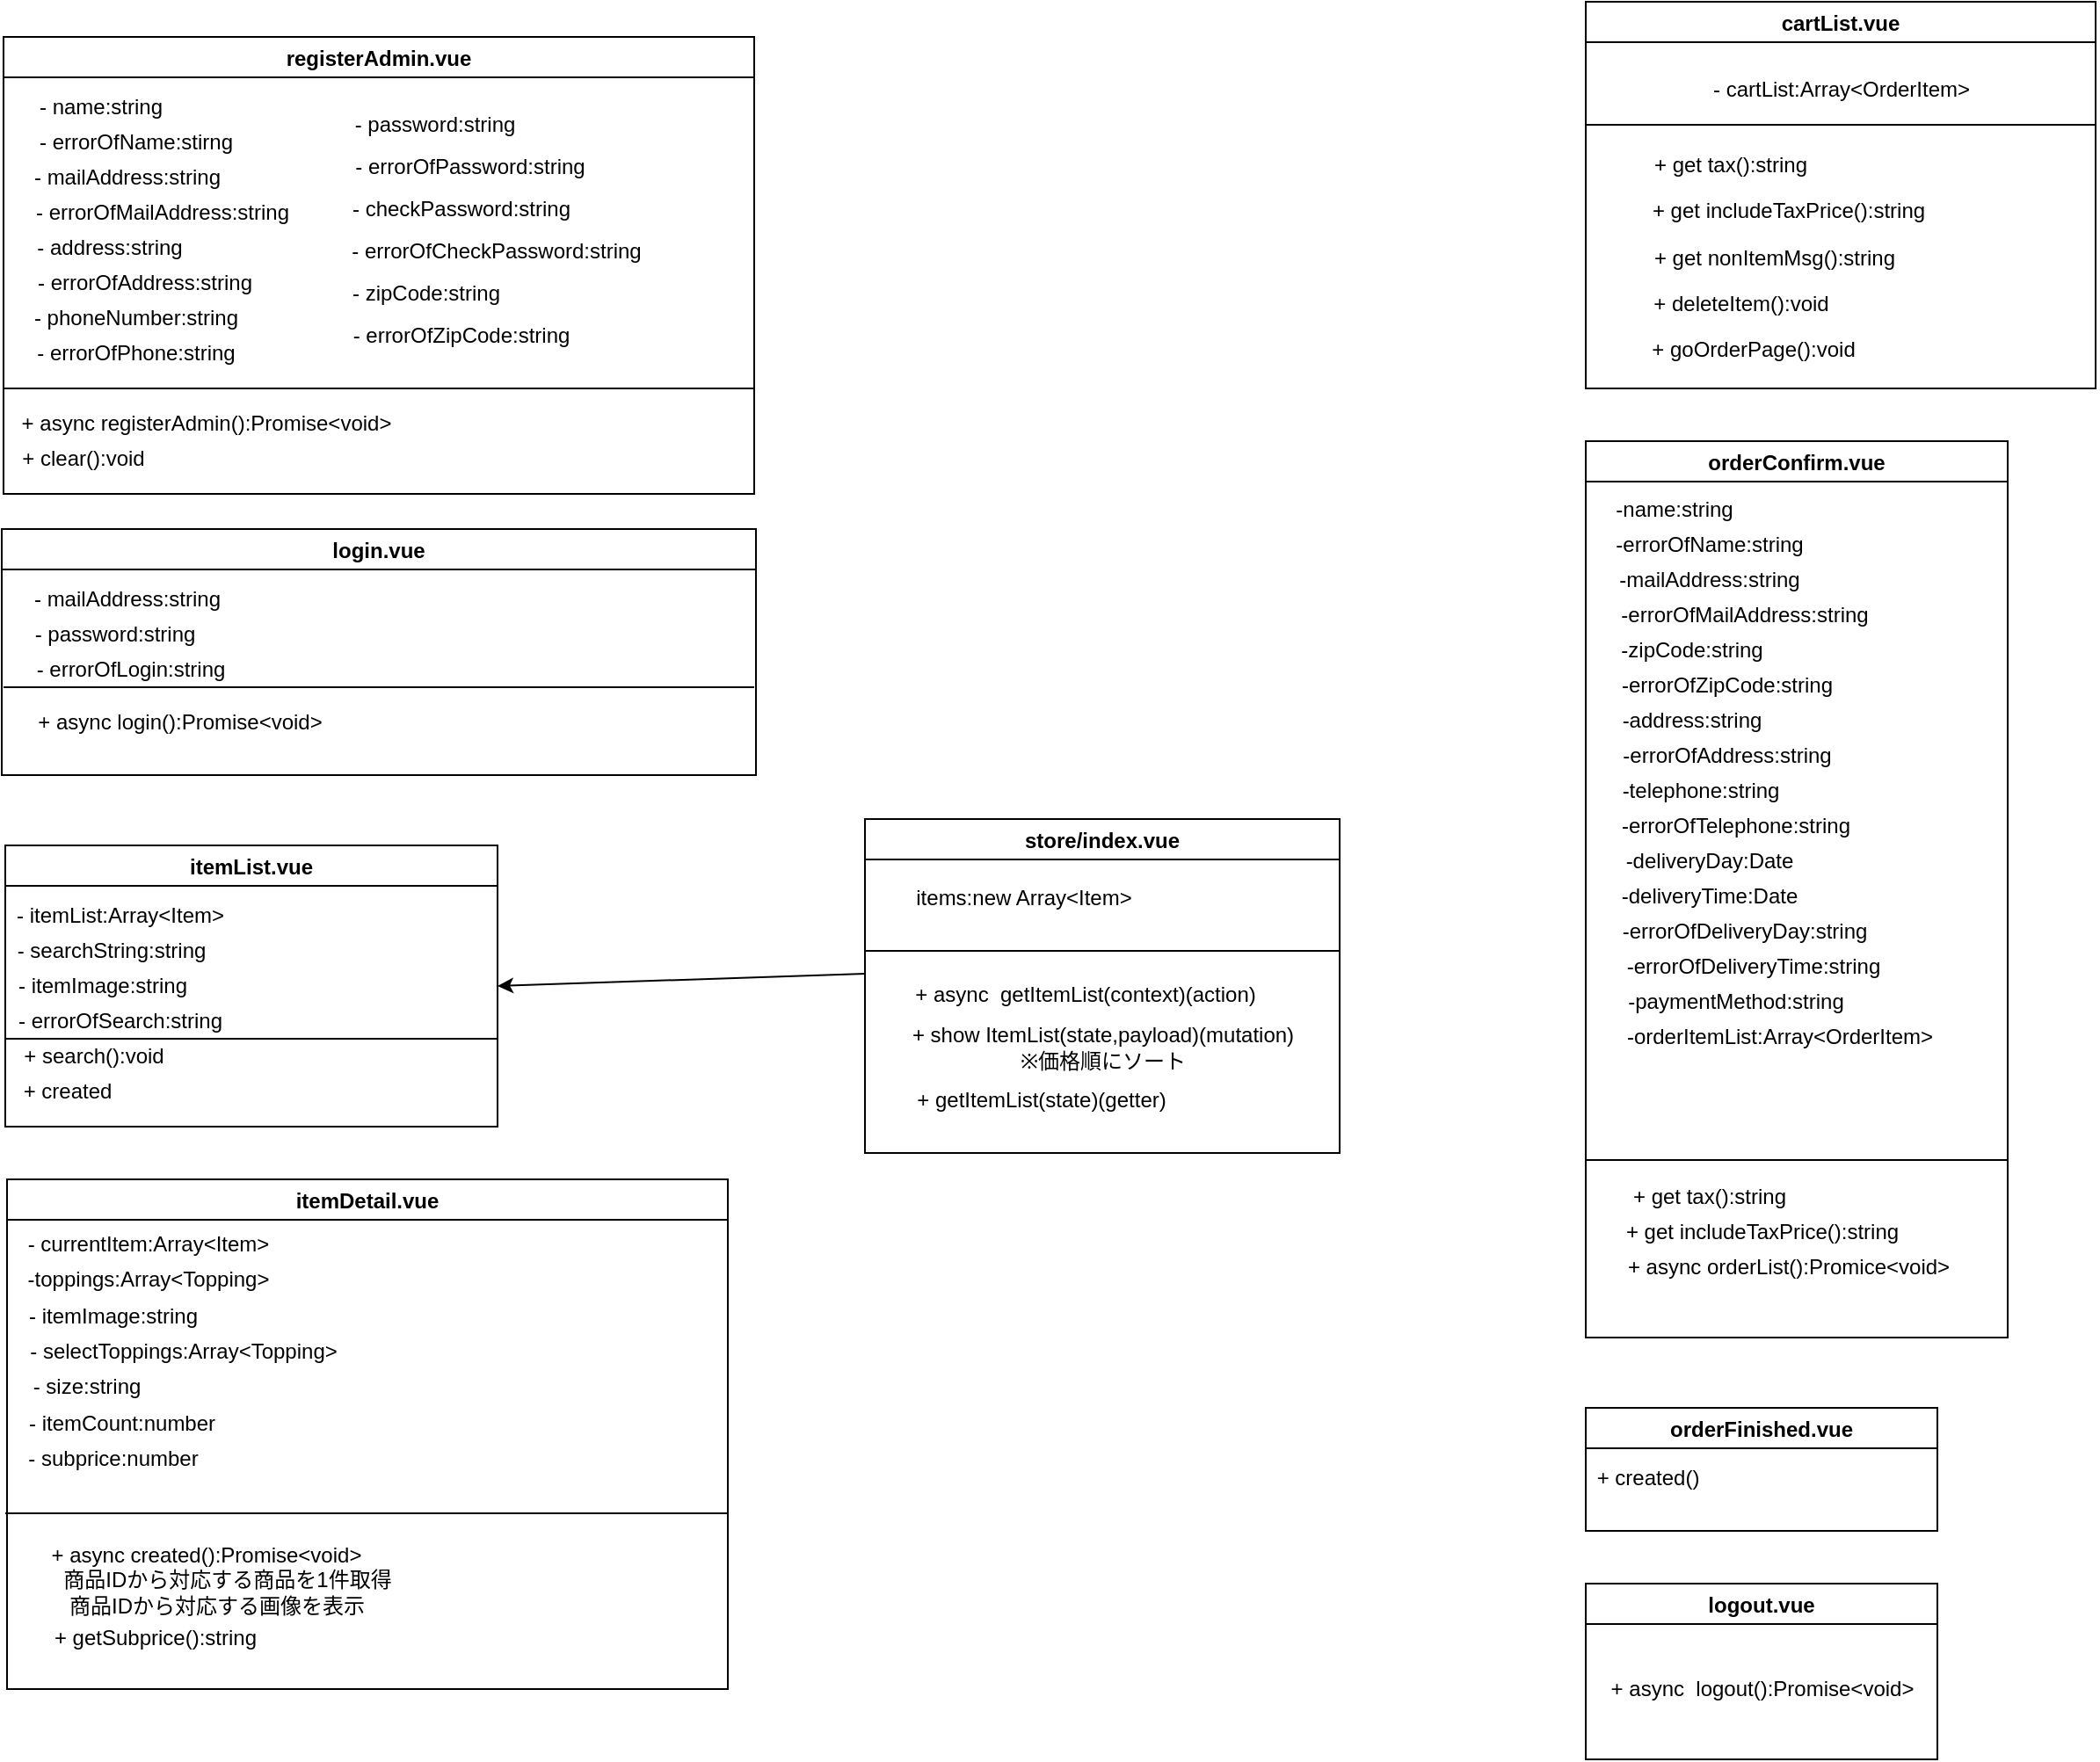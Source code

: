 <mxfile>
    <diagram id="MkU0K9SvUidhCmnn8r5E" name="ページ1">
        <mxGraphModel dx="483" dy="430" grid="1" gridSize="10" guides="1" tooltips="1" connect="1" arrows="1" fold="1" page="1" pageScale="1" pageWidth="827" pageHeight="1169" background="none" math="0" shadow="0">
            <root>
                <mxCell id="0"/>
                <mxCell id="1" parent="0"/>
                <mxCell id="2" value="registerAdmin.vue" style="swimlane;" parent="1" vertex="1">
                    <mxGeometry x="20" y="50" width="427" height="260" as="geometry"/>
                </mxCell>
                <mxCell id="8g1K3p20LejxtBm2tgvX-18" value="- name:string" style="text;html=1;align=center;verticalAlign=middle;resizable=0;points=[];autosize=1;strokeColor=none;" parent="2" vertex="1">
                    <mxGeometry x="10" y="30" width="90" height="20" as="geometry"/>
                </mxCell>
                <mxCell id="8g1K3p20LejxtBm2tgvX-19" value="- errorOfName:stirng" style="text;html=1;align=center;verticalAlign=middle;resizable=0;points=[];autosize=1;strokeColor=none;" parent="2" vertex="1">
                    <mxGeometry x="10" y="50" width="130" height="20" as="geometry"/>
                </mxCell>
                <mxCell id="8g1K3p20LejxtBm2tgvX-20" value="- mailAddress:string" style="text;html=1;align=center;verticalAlign=middle;resizable=0;points=[];autosize=1;strokeColor=none;" parent="2" vertex="1">
                    <mxGeometry x="10" y="70" width="120" height="20" as="geometry"/>
                </mxCell>
                <mxCell id="8g1K3p20LejxtBm2tgvX-21" value="- errorOfMailAddress:string" style="text;html=1;align=center;verticalAlign=middle;resizable=0;points=[];autosize=1;strokeColor=none;" parent="2" vertex="1">
                    <mxGeometry x="10" y="90" width="160" height="20" as="geometry"/>
                </mxCell>
                <mxCell id="8g1K3p20LejxtBm2tgvX-22" value="- address:string" style="text;html=1;align=center;verticalAlign=middle;resizable=0;points=[];autosize=1;strokeColor=none;" parent="2" vertex="1">
                    <mxGeometry x="10" y="110" width="100" height="20" as="geometry"/>
                </mxCell>
                <mxCell id="8g1K3p20LejxtBm2tgvX-23" value="- errorOfAddress:string" style="text;html=1;align=center;verticalAlign=middle;resizable=0;points=[];autosize=1;strokeColor=none;" parent="2" vertex="1">
                    <mxGeometry x="10" y="130" width="140" height="20" as="geometry"/>
                </mxCell>
                <mxCell id="8g1K3p20LejxtBm2tgvX-24" value="- phoneNumber:string" style="text;html=1;align=center;verticalAlign=middle;resizable=0;points=[];autosize=1;strokeColor=none;" parent="2" vertex="1">
                    <mxGeometry x="10" y="150" width="130" height="20" as="geometry"/>
                </mxCell>
                <mxCell id="8g1K3p20LejxtBm2tgvX-25" value="- errorOfPhone:string" style="text;html=1;align=center;verticalAlign=middle;resizable=0;points=[];autosize=1;strokeColor=none;" parent="2" vertex="1">
                    <mxGeometry x="10" y="170" width="130" height="20" as="geometry"/>
                </mxCell>
                <mxCell id="8g1K3p20LejxtBm2tgvX-26" value="- password:string" style="text;html=1;align=center;verticalAlign=middle;resizable=0;points=[];autosize=1;strokeColor=none;" parent="2" vertex="1">
                    <mxGeometry x="190" y="40" width="110" height="20" as="geometry"/>
                </mxCell>
                <mxCell id="8g1K3p20LejxtBm2tgvX-27" value="- errorOfPassword:string" style="text;html=1;align=center;verticalAlign=middle;resizable=0;points=[];autosize=1;strokeColor=none;" parent="2" vertex="1">
                    <mxGeometry x="190" y="64" width="150" height="20" as="geometry"/>
                </mxCell>
                <mxCell id="8g1K3p20LejxtBm2tgvX-31" value="- errorOfCheckPassword:string" style="text;html=1;align=center;verticalAlign=middle;resizable=0;points=[];autosize=1;strokeColor=none;" parent="2" vertex="1">
                    <mxGeometry x="190" y="112" width="180" height="20" as="geometry"/>
                </mxCell>
                <mxCell id="8g1K3p20LejxtBm2tgvX-36" value="- checkPassword:string" style="text;html=1;align=center;verticalAlign=middle;resizable=0;points=[];autosize=1;strokeColor=none;" parent="2" vertex="1">
                    <mxGeometry x="190" y="88" width="140" height="20" as="geometry"/>
                </mxCell>
                <mxCell id="8g1K3p20LejxtBm2tgvX-33" value="- errorOfZipCode:string" style="text;html=1;align=center;verticalAlign=middle;resizable=0;points=[];autosize=1;strokeColor=none;" parent="2" vertex="1">
                    <mxGeometry x="190" y="160" width="140" height="20" as="geometry"/>
                </mxCell>
                <mxCell id="8g1K3p20LejxtBm2tgvX-32" value="- zipCode:string" style="text;html=1;align=center;verticalAlign=middle;resizable=0;points=[];autosize=1;strokeColor=none;" parent="2" vertex="1">
                    <mxGeometry x="190" y="136" width="100" height="20" as="geometry"/>
                </mxCell>
                <mxCell id="8g1K3p20LejxtBm2tgvX-37" value="" style="endArrow=none;html=1;" parent="2" edge="1">
                    <mxGeometry width="50" height="50" relative="1" as="geometry">
                        <mxPoint y="200" as="sourcePoint"/>
                        <mxPoint x="427" y="200" as="targetPoint"/>
                    </mxGeometry>
                </mxCell>
                <mxCell id="8g1K3p20LejxtBm2tgvX-39" value="+ async registerAdmin():Promise&amp;lt;void&amp;gt;" style="text;html=1;align=center;verticalAlign=middle;resizable=0;points=[];autosize=1;strokeColor=none;" parent="2" vertex="1">
                    <mxGeometry y="210" width="230" height="20" as="geometry"/>
                </mxCell>
                <mxCell id="70" value="+ clear():void" style="text;html=1;align=center;verticalAlign=middle;resizable=0;points=[];autosize=1;strokeColor=none;" vertex="1" parent="2">
                    <mxGeometry y="230" width="90" height="20" as="geometry"/>
                </mxCell>
                <mxCell id="7" value="itemDetail.vue" style="swimlane;" parent="1" vertex="1">
                    <mxGeometry x="22" y="700" width="410" height="290" as="geometry"/>
                </mxCell>
                <mxCell id="hY5s72IZADYShjEi0Xvi-10" value="-toppings:Array&amp;lt;Topping&amp;gt;" style="text;html=1;align=center;verticalAlign=middle;resizable=0;points=[];autosize=1;strokeColor=none;" parent="7" vertex="1">
                    <mxGeometry x="5" y="47" width="150" height="20" as="geometry"/>
                </mxCell>
                <mxCell id="hY5s72IZADYShjEi0Xvi-14" value="- itemImage:string" style="text;html=1;align=center;verticalAlign=middle;resizable=0;points=[];autosize=1;strokeColor=none;" parent="7" vertex="1">
                    <mxGeometry x="5" y="68" width="110" height="20" as="geometry"/>
                </mxCell>
                <mxCell id="hY5s72IZADYShjEi0Xvi-15" value="- selectToppings:Array&amp;lt;Topping&amp;gt;" style="text;html=1;align=center;verticalAlign=middle;resizable=0;points=[];autosize=1;strokeColor=none;" parent="7" vertex="1">
                    <mxGeometry x="5" y="88" width="190" height="20" as="geometry"/>
                </mxCell>
                <mxCell id="hY5s72IZADYShjEi0Xvi-17" value="- size:string" style="text;html=1;align=center;verticalAlign=middle;resizable=0;points=[];autosize=1;strokeColor=none;" parent="7" vertex="1">
                    <mxGeometry x="5" y="108" width="80" height="20" as="geometry"/>
                </mxCell>
                <mxCell id="hY5s72IZADYShjEi0Xvi-19" value="- itemCount:number" style="text;html=1;align=center;verticalAlign=middle;resizable=0;points=[];autosize=1;strokeColor=none;" parent="7" vertex="1">
                    <mxGeometry x="5" y="129" width="120" height="20" as="geometry"/>
                </mxCell>
                <mxCell id="hY5s72IZADYShjEi0Xvi-21" value="- subprice:number" style="text;html=1;align=center;verticalAlign=middle;resizable=0;points=[];autosize=1;strokeColor=none;" parent="7" vertex="1">
                    <mxGeometry x="5" y="149" width="110" height="20" as="geometry"/>
                </mxCell>
                <mxCell id="hY5s72IZADYShjEi0Xvi-25" value="" style="endArrow=none;html=1;" parent="7" edge="1">
                    <mxGeometry width="50" height="50" relative="1" as="geometry">
                        <mxPoint x="-1" y="190" as="sourcePoint"/>
                        <mxPoint x="410" y="190" as="targetPoint"/>
                    </mxGeometry>
                </mxCell>
                <mxCell id="hY5s72IZADYShjEi0Xvi-27" value="+ async created():Promise&amp;lt;void&amp;gt;　&lt;br&gt;　　商品IDから対応する商品を1件取得&lt;br&gt;　商品IDから対応する画像を表示" style="text;html=1;align=center;verticalAlign=middle;resizable=0;points=[];autosize=1;strokeColor=none;" parent="7" vertex="1">
                    <mxGeometry x="-2" y="203" width="230" height="50" as="geometry"/>
                </mxCell>
                <mxCell id="hY5s72IZADYShjEi0Xvi-28" value="+ getSubprice():string" style="text;html=1;align=center;verticalAlign=middle;resizable=0;points=[];autosize=1;strokeColor=none;" parent="7" vertex="1">
                    <mxGeometry x="19" y="251" width="130" height="20" as="geometry"/>
                </mxCell>
                <mxCell id="hY5s72IZADYShjEi0Xvi-46" value="- currentItem:Array&amp;lt;Item&amp;gt;" style="text;html=1;align=center;verticalAlign=middle;resizable=0;points=[];autosize=1;strokeColor=none;" parent="7" vertex="1">
                    <mxGeometry x="5" y="27" width="150" height="20" as="geometry"/>
                </mxCell>
                <mxCell id="9" value="itemList.vue" style="swimlane;" parent="1" vertex="1">
                    <mxGeometry x="21" y="510" width="280" height="160" as="geometry"/>
                </mxCell>
                <mxCell id="12" value="- itemList:Array&amp;lt;Item&amp;gt;" style="text;html=1;align=center;verticalAlign=middle;resizable=0;points=[];autosize=1;strokeColor=none;" parent="9" vertex="1">
                    <mxGeometry y="30" width="130" height="20" as="geometry"/>
                </mxCell>
                <mxCell id="17" value="- itemImage:string" style="text;html=1;align=center;verticalAlign=middle;resizable=0;points=[];autosize=1;strokeColor=none;" parent="9" vertex="1">
                    <mxGeometry y="70" width="110" height="20" as="geometry"/>
                </mxCell>
                <mxCell id="19" value="- errorOfSearch:string&lt;br&gt;" style="text;html=1;align=center;verticalAlign=middle;resizable=0;points=[];autosize=1;strokeColor=none;" parent="9" vertex="1">
                    <mxGeometry y="90" width="130" height="20" as="geometry"/>
                </mxCell>
                <mxCell id="13" value="- searchString:string" style="text;html=1;align=center;verticalAlign=middle;resizable=0;points=[];autosize=1;strokeColor=none;" parent="9" vertex="1">
                    <mxGeometry y="50" width="120" height="20" as="geometry"/>
                </mxCell>
                <mxCell id="41" value="" style="endArrow=none;html=1;startArrow=none;" parent="9" edge="1">
                    <mxGeometry width="50" height="50" relative="1" as="geometry">
                        <mxPoint y="110" as="sourcePoint"/>
                        <mxPoint x="280" y="110" as="targetPoint"/>
                        <Array as="points">
                            <mxPoint x="116" y="110"/>
                        </Array>
                    </mxGeometry>
                </mxCell>
                <mxCell id="30" value="+ search():void" style="text;html=1;align=center;verticalAlign=middle;resizable=0;points=[];autosize=1;strokeColor=none;" parent="9" vertex="1">
                    <mxGeometry y="110" width="100" height="20" as="geometry"/>
                </mxCell>
                <mxCell id="44" value="+ created" style="text;html=1;align=center;verticalAlign=middle;resizable=0;points=[];autosize=1;strokeColor=none;" parent="9" vertex="1">
                    <mxGeometry y="130" width="70" height="20" as="geometry"/>
                </mxCell>
                <mxCell id="6" value="login.vue" style="swimlane;" parent="1" vertex="1">
                    <mxGeometry x="19" y="330" width="429" height="140" as="geometry"/>
                </mxCell>
                <mxCell id="8g1K3p20LejxtBm2tgvX-40" value="- password:string" style="text;html=1;align=center;verticalAlign=middle;resizable=0;points=[];autosize=1;strokeColor=none;" parent="6" vertex="1">
                    <mxGeometry x="9" y="50" width="110" height="20" as="geometry"/>
                </mxCell>
                <mxCell id="8g1K3p20LejxtBm2tgvX-41" value="- mailAddress:string" style="text;html=1;align=center;verticalAlign=middle;resizable=0;points=[];autosize=1;strokeColor=none;" parent="6" vertex="1">
                    <mxGeometry x="11" y="30" width="120" height="20" as="geometry"/>
                </mxCell>
                <mxCell id="71" value="- errorOfLogin:string" style="text;html=1;align=center;verticalAlign=middle;resizable=0;points=[];autosize=1;strokeColor=none;" vertex="1" parent="6">
                    <mxGeometry x="13" y="70" width="120" height="20" as="geometry"/>
                </mxCell>
                <mxCell id="8g1K3p20LejxtBm2tgvX-43" value="+ async login():Promise&amp;lt;void&amp;gt;" style="text;html=1;align=center;verticalAlign=middle;resizable=0;points=[];autosize=1;strokeColor=none;" parent="6" vertex="1">
                    <mxGeometry x="11" y="100" width="180" height="20" as="geometry"/>
                </mxCell>
                <mxCell id="hY5s72IZADYShjEi0Xvi-9" value="orderConfirm.vue" style="swimlane;" parent="1" vertex="1">
                    <mxGeometry x="920" y="280" width="240" height="510" as="geometry"/>
                </mxCell>
                <mxCell id="11" value="-name:string" style="text;html=1;align=center;verticalAlign=middle;resizable=0;points=[];autosize=1;strokeColor=none;" parent="hY5s72IZADYShjEi0Xvi-9" vertex="1">
                    <mxGeometry x="10" y="29" width="80" height="20" as="geometry"/>
                </mxCell>
                <mxCell id="14" value="-errorOfName:string" style="text;html=1;align=center;verticalAlign=middle;resizable=0;points=[];autosize=1;strokeColor=none;" parent="hY5s72IZADYShjEi0Xvi-9" vertex="1">
                    <mxGeometry x="10" y="49" width="120" height="20" as="geometry"/>
                </mxCell>
                <mxCell id="15" value="-mailAddress:string" style="text;html=1;align=center;verticalAlign=middle;resizable=0;points=[];autosize=1;strokeColor=none;" parent="hY5s72IZADYShjEi0Xvi-9" vertex="1">
                    <mxGeometry x="10" y="69" width="120" height="20" as="geometry"/>
                </mxCell>
                <mxCell id="16" value="-errorOfMailAddress:string" style="text;html=1;align=center;verticalAlign=middle;resizable=0;points=[];autosize=1;strokeColor=none;" parent="hY5s72IZADYShjEi0Xvi-9" vertex="1">
                    <mxGeometry x="10" y="89" width="160" height="20" as="geometry"/>
                </mxCell>
                <mxCell id="18" value="-zipCode:string" style="text;html=1;align=center;verticalAlign=middle;resizable=0;points=[];autosize=1;strokeColor=none;" parent="hY5s72IZADYShjEi0Xvi-9" vertex="1">
                    <mxGeometry x="10" y="109" width="100" height="20" as="geometry"/>
                </mxCell>
                <mxCell id="20" value="-errorOfZipCode:string" style="text;html=1;align=center;verticalAlign=middle;resizable=0;points=[];autosize=1;strokeColor=none;" parent="hY5s72IZADYShjEi0Xvi-9" vertex="1">
                    <mxGeometry x="10" y="129" width="140" height="20" as="geometry"/>
                </mxCell>
                <mxCell id="21" value="-address:string" style="text;html=1;align=center;verticalAlign=middle;resizable=0;points=[];autosize=1;strokeColor=none;" parent="hY5s72IZADYShjEi0Xvi-9" vertex="1">
                    <mxGeometry x="15" y="149" width="90" height="20" as="geometry"/>
                </mxCell>
                <mxCell id="22" value="-errorOfAddress:string" style="text;html=1;align=center;verticalAlign=middle;resizable=0;points=[];autosize=1;strokeColor=none;" parent="hY5s72IZADYShjEi0Xvi-9" vertex="1">
                    <mxGeometry x="15" y="169" width="130" height="20" as="geometry"/>
                </mxCell>
                <mxCell id="24" value="-telephone:string" style="text;html=1;align=center;verticalAlign=middle;resizable=0;points=[];autosize=1;strokeColor=none;" parent="hY5s72IZADYShjEi0Xvi-9" vertex="1">
                    <mxGeometry x="15" y="189" width="100" height="20" as="geometry"/>
                </mxCell>
                <mxCell id="25" value="-errorOfTelephone:string" style="text;html=1;align=center;verticalAlign=middle;resizable=0;points=[];autosize=1;strokeColor=none;" parent="hY5s72IZADYShjEi0Xvi-9" vertex="1">
                    <mxGeometry x="10" y="209" width="150" height="20" as="geometry"/>
                </mxCell>
                <mxCell id="26" value="-deliveryDay:Date" style="text;html=1;align=center;verticalAlign=middle;resizable=0;points=[];autosize=1;strokeColor=none;" parent="hY5s72IZADYShjEi0Xvi-9" vertex="1">
                    <mxGeometry x="15" y="229" width="110" height="20" as="geometry"/>
                </mxCell>
                <mxCell id="27" value="-deliveryTime:Date" style="text;html=1;align=center;verticalAlign=middle;resizable=0;points=[];autosize=1;strokeColor=none;" parent="hY5s72IZADYShjEi0Xvi-9" vertex="1">
                    <mxGeometry x="10" y="249" width="120" height="20" as="geometry"/>
                </mxCell>
                <mxCell id="28" value="-errorOfDeliveryDay:string" style="text;html=1;align=center;verticalAlign=middle;resizable=0;points=[];autosize=1;strokeColor=none;" parent="hY5s72IZADYShjEi0Xvi-9" vertex="1">
                    <mxGeometry x="15" y="269" width="150" height="20" as="geometry"/>
                </mxCell>
                <mxCell id="33" value="-errorOfDeliveryTime:string" style="text;html=1;align=center;verticalAlign=middle;resizable=0;points=[];autosize=1;strokeColor=none;" parent="hY5s72IZADYShjEi0Xvi-9" vertex="1">
                    <mxGeometry x="15" y="289" width="160" height="20" as="geometry"/>
                </mxCell>
                <mxCell id="34" value="-paymentMethod:string" style="text;html=1;align=center;verticalAlign=middle;resizable=0;points=[];autosize=1;strokeColor=none;" parent="hY5s72IZADYShjEi0Xvi-9" vertex="1">
                    <mxGeometry x="15" y="309" width="140" height="20" as="geometry"/>
                </mxCell>
                <mxCell id="35" value="-orderItemList:Array&amp;lt;OrderItem&amp;gt;" style="text;html=1;align=center;verticalAlign=middle;resizable=0;points=[];autosize=1;strokeColor=none;" parent="hY5s72IZADYShjEi0Xvi-9" vertex="1">
                    <mxGeometry x="15" y="329" width="190" height="20" as="geometry"/>
                </mxCell>
                <mxCell id="47" value="" style="endArrow=none;html=1;" parent="hY5s72IZADYShjEi0Xvi-9" edge="1">
                    <mxGeometry width="50" height="50" relative="1" as="geometry">
                        <mxPoint y="409" as="sourcePoint"/>
                        <mxPoint x="240" y="409" as="targetPoint"/>
                    </mxGeometry>
                </mxCell>
                <mxCell id="63" value="+ get tax():string" style="text;html=1;align=center;verticalAlign=middle;resizable=0;points=[];autosize=1;strokeColor=none;" parent="hY5s72IZADYShjEi0Xvi-9" vertex="1">
                    <mxGeometry x="20" y="420" width="100" height="20" as="geometry"/>
                </mxCell>
                <mxCell id="64" value="+ get includeTaxPrice():string" style="text;html=1;align=center;verticalAlign=middle;resizable=0;points=[];autosize=1;strokeColor=none;" parent="hY5s72IZADYShjEi0Xvi-9" vertex="1">
                    <mxGeometry x="15" y="440" width="170" height="20" as="geometry"/>
                </mxCell>
                <mxCell id="65" value="+ async orderList():Promice&amp;lt;void&amp;gt;" style="text;html=1;align=center;verticalAlign=middle;resizable=0;points=[];autosize=1;strokeColor=none;" parent="hY5s72IZADYShjEi0Xvi-9" vertex="1">
                    <mxGeometry x="15" y="460" width="200" height="20" as="geometry"/>
                </mxCell>
                <mxCell id="8g1K3p20LejxtBm2tgvX-10" value="orderFinished.vue" style="swimlane;" parent="1" vertex="1">
                    <mxGeometry x="920" y="830" width="200" height="70" as="geometry"/>
                </mxCell>
                <mxCell id="59" value="+ created()" style="text;html=1;align=center;verticalAlign=middle;resizable=0;points=[];autosize=1;strokeColor=none;" parent="8g1K3p20LejxtBm2tgvX-10" vertex="1">
                    <mxGeometry y="30" width="70" height="20" as="geometry"/>
                </mxCell>
                <mxCell id="5" value="cartList.vue" style="swimlane;" parent="1" vertex="1">
                    <mxGeometry x="920" y="30" width="290" height="220" as="geometry"/>
                </mxCell>
                <mxCell id="8g1K3p20LejxtBm2tgvX-50" value="+ get tax():string" style="text;html=1;align=center;verticalAlign=middle;resizable=0;points=[];autosize=1;strokeColor=none;" parent="5" vertex="1">
                    <mxGeometry x="32" y="82.5" width="100" height="20" as="geometry"/>
                </mxCell>
                <mxCell id="49" value="+ get includeTaxPrice():string" style="text;html=1;align=center;verticalAlign=middle;resizable=0;points=[];autosize=1;strokeColor=none;" parent="5" vertex="1">
                    <mxGeometry x="30" y="108.5" width="170" height="20" as="geometry"/>
                </mxCell>
                <mxCell id="8g1K3p20LejxtBm2tgvX-45" value="- cartList:Array&amp;lt;OrderItem&amp;gt;" style="text;html=1;align=center;verticalAlign=middle;resizable=0;points=[];autosize=1;strokeColor=none;" parent="5" vertex="1">
                    <mxGeometry x="65" y="40" width="160" height="20" as="geometry"/>
                </mxCell>
                <mxCell id="48" value="" style="endArrow=none;html=1;startArrow=none;" parent="5" edge="1">
                    <mxGeometry width="50" height="50" relative="1" as="geometry">
                        <mxPoint y="70" as="sourcePoint"/>
                        <mxPoint x="290" y="70" as="targetPoint"/>
                        <Array as="points">
                            <mxPoint x="207" y="70"/>
                        </Array>
                    </mxGeometry>
                </mxCell>
                <mxCell id="8g1K3p20LejxtBm2tgvX-49" value="+ deleteItem():void" style="text;html=1;align=center;verticalAlign=middle;resizable=0;points=[];autosize=1;strokeColor=none;" parent="5" vertex="1">
                    <mxGeometry x="28" y="161.5" width="120" height="20" as="geometry"/>
                </mxCell>
                <mxCell id="50" value="+ get nonItemMsg():string" style="text;html=1;align=center;verticalAlign=middle;resizable=0;points=[];autosize=1;strokeColor=none;" parent="5" vertex="1">
                    <mxGeometry x="32" y="135.5" width="150" height="20" as="geometry"/>
                </mxCell>
                <mxCell id="4" value="logout.vue" style="swimlane;" parent="1" vertex="1">
                    <mxGeometry x="920" y="930" width="200" height="100" as="geometry"/>
                </mxCell>
                <mxCell id="66" value="+ async&amp;nbsp; logout():Promise&amp;lt;void&amp;gt;" style="text;html=1;align=center;verticalAlign=middle;resizable=0;points=[];autosize=1;strokeColor=none;" parent="4" vertex="1">
                    <mxGeometry x="5" y="50" width="190" height="20" as="geometry"/>
                </mxCell>
                <mxCell id="51" value="+ goOrderPage():void" style="text;html=1;align=center;verticalAlign=middle;resizable=0;points=[];autosize=1;strokeColor=none;" parent="1" vertex="1">
                    <mxGeometry x="950" y="217.5" width="130" height="20" as="geometry"/>
                </mxCell>
                <mxCell id="56" value="store/index.vue" style="swimlane;" parent="1" vertex="1">
                    <mxGeometry x="510" y="495" width="270" height="190" as="geometry"/>
                </mxCell>
                <mxCell id="58" value="+ show ItemList(state,payload)(mutation)&lt;br&gt;※価格順にソート" style="text;html=1;align=center;verticalAlign=middle;resizable=0;points=[];autosize=1;strokeColor=none;" parent="56" vertex="1">
                    <mxGeometry x="20" y="115" width="230" height="30" as="geometry"/>
                </mxCell>
                <mxCell id="61" value="items:new Array&amp;lt;Item&amp;gt;" style="text;html=1;align=center;verticalAlign=middle;resizable=0;points=[];autosize=1;strokeColor=none;" parent="56" vertex="1">
                    <mxGeometry x="20" y="35" width="140" height="20" as="geometry"/>
                </mxCell>
                <mxCell id="60" value="+ getItemList(state)(getter)" style="text;html=1;align=center;verticalAlign=middle;resizable=0;points=[];autosize=1;strokeColor=none;" parent="56" vertex="1">
                    <mxGeometry x="20" y="150" width="160" height="20" as="geometry"/>
                </mxCell>
                <mxCell id="57" value="+ async&amp;nbsp; getItemList(context)(action)" style="text;html=1;align=center;verticalAlign=middle;resizable=0;points=[];autosize=1;strokeColor=none;" parent="56" vertex="1">
                    <mxGeometry x="20" y="90" width="210" height="20" as="geometry"/>
                </mxCell>
                <mxCell id="67" value="" style="endArrow=none;html=1;" parent="1" edge="1">
                    <mxGeometry width="50" height="50" relative="1" as="geometry">
                        <mxPoint x="20" y="420" as="sourcePoint"/>
                        <mxPoint x="447" y="420" as="targetPoint"/>
                    </mxGeometry>
                </mxCell>
                <mxCell id="68" style="edgeStyle=none;html=1;entryX=1;entryY=0.5;entryDx=0;entryDy=0;" parent="1" target="9" edge="1">
                    <mxGeometry relative="1" as="geometry">
                        <mxPoint x="510" y="583" as="sourcePoint"/>
                    </mxGeometry>
                </mxCell>
                <mxCell id="69" value="" style="endArrow=none;html=1;" parent="1" edge="1">
                    <mxGeometry width="50" height="50" relative="1" as="geometry">
                        <mxPoint x="510" y="570" as="sourcePoint"/>
                        <mxPoint x="780" y="570" as="targetPoint"/>
                    </mxGeometry>
                </mxCell>
            </root>
        </mxGraphModel>
    </diagram>
    <diagram id="rqsTFQWoGZ09i4zTo02N" name="ページ1">
        <mxGraphModel dx="1936" dy="1142" grid="1" gridSize="10" guides="1" tooltips="1" connect="1" arrows="1" fold="1" page="1" pageScale="1" pageWidth="827" pageHeight="1169" math="0" shadow="0">
            <root>
                <mxCell id="0"/>
                <mxCell id="1" parent="0"/>
            </root>
        </mxGraphModel>
    </diagram>
</mxfile>